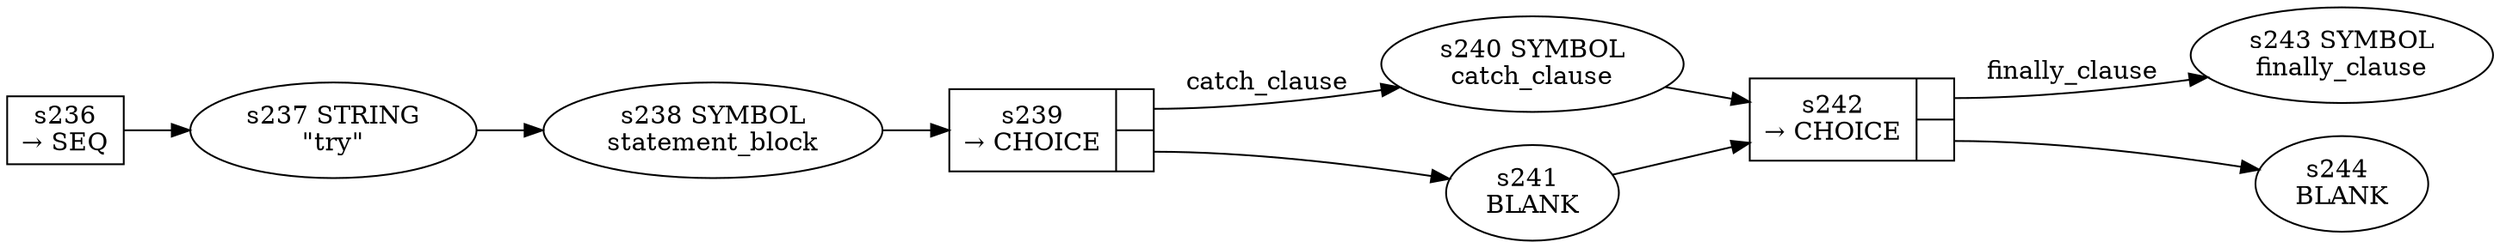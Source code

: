 
  digraph try_statement {
  
    rankdir=LR;
  
    s236 [label="s236\n&rarr; SEQ", shape=record, fixedsize=false, peripheries=1];
  s237 [label="s237 STRING\n\"try\""];
  s236 -> s237 [];
  s238 [label="s238 SYMBOL\nstatement_block" href="javascript-grammar.json.statement_block.dot.svg"];
  s237 -> s238 [];
  s239 [label="{s239\n&rarr; CHOICE|{<p0>|<p1>}}", shape=record, fixedsize=false, peripheries=1];
  s240 [label="s240 SYMBOL\ncatch_clause" href="javascript-grammar.json.catch_clause.dot.svg"];
  s239:p0 -> s240 [label="catch_clause"];
  s241 [label="s241 \nBLANK"];
  s239:p1 -> s241 [label=""];
  s238 -> s239 [];
  s242 [label="{s242\n&rarr; CHOICE|{<p0>|<p1>}}", shape=record, fixedsize=false, peripheries=1];
  s243 [label="s243 SYMBOL\nfinally_clause" href="javascript-grammar.json.finally_clause.dot.svg"];
  s242:p0 -> s243 [label="finally_clause"];
  s244 [label="s244 \nBLANK"];
  s242:p1 -> s244 [label=""];
  s240 -> s242 [];
  s241 -> s242 [];
  
  }
  